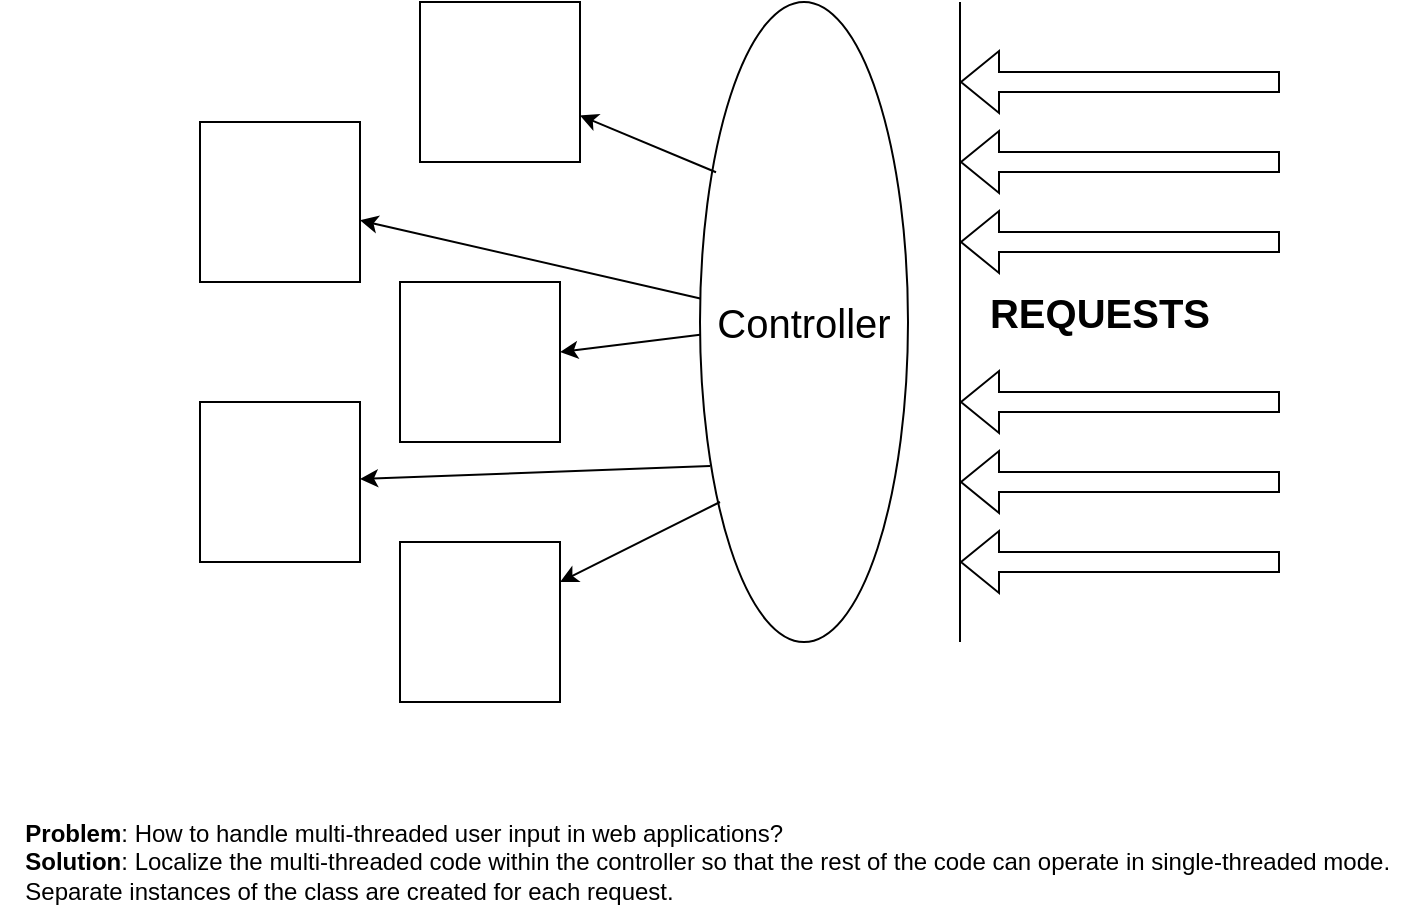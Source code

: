 <mxfile version="20.6.2" type="device"><diagram id="C5RBs43oDa-KdzZeNtuy" name="Page-1"><mxGraphModel dx="2062" dy="1202" grid="1" gridSize="10" guides="1" tooltips="1" connect="1" arrows="1" fold="1" page="1" pageScale="1" pageWidth="827" pageHeight="1169" math="0" shadow="0"><root><mxCell id="WIyWlLk6GJQsqaUBKTNV-0"/><mxCell id="WIyWlLk6GJQsqaUBKTNV-1" parent="WIyWlLk6GJQsqaUBKTNV-0"/><mxCell id="0tNFtu_YL_IUfNufug4u-0" value="&lt;div style=&quot;text-align: justify;&quot;&gt;&lt;b style=&quot;background-color: initial;&quot;&gt;Problem&lt;/b&gt;&lt;span style=&quot;background-color: initial;&quot;&gt;:&amp;nbsp;&lt;/span&gt;&lt;span style=&quot;background-color: initial;&quot;&gt;How to handle multi-threaded user input in web applications?&lt;/span&gt;&lt;/div&gt;&lt;div style=&quot;text-align: justify;&quot;&gt;&lt;b style=&quot;font-weight: bold; background-color: initial;&quot;&gt;Solution&lt;/b&gt;&lt;span style=&quot;background-color: initial;&quot;&gt;:&amp;nbsp;&lt;/span&gt;&lt;span style=&quot;background-color: initial;&quot;&gt;Localize the multi-threaded code within the controller so that the rest of the code can operate in single-threaded mode.&amp;nbsp;&lt;/span&gt;&lt;/div&gt;&lt;div style=&quot;text-align: justify;&quot;&gt;&lt;span style=&quot;background-color: initial;&quot;&gt;Separate instances of the class are created for each request.&lt;/span&gt;&lt;/div&gt;" style="text;html=1;align=center;verticalAlign=middle;resizable=0;points=[];autosize=1;strokeColor=none;fillColor=none;sketch=0;" parent="WIyWlLk6GJQsqaUBKTNV-1" vertex="1"><mxGeometry x="40" y="480" width="710" height="60" as="geometry"/></mxCell><mxCell id="fEq7mtsaMuW97fuWMZ8b-0" value="" style="endArrow=none;html=1;rounded=0;" edge="1" parent="WIyWlLk6GJQsqaUBKTNV-1"><mxGeometry width="50" height="50" relative="1" as="geometry"><mxPoint x="520" y="400" as="sourcePoint"/><mxPoint x="520" y="80" as="targetPoint"/></mxGeometry></mxCell><mxCell id="fEq7mtsaMuW97fuWMZ8b-2" value="" style="shape=flexArrow;endArrow=classic;html=1;rounded=0;" edge="1" parent="WIyWlLk6GJQsqaUBKTNV-1"><mxGeometry width="50" height="50" relative="1" as="geometry"><mxPoint x="680" y="120" as="sourcePoint"/><mxPoint x="520" y="120" as="targetPoint"/></mxGeometry></mxCell><mxCell id="fEq7mtsaMuW97fuWMZ8b-3" value="" style="shape=flexArrow;endArrow=classic;html=1;rounded=0;" edge="1" parent="WIyWlLk6GJQsqaUBKTNV-1"><mxGeometry width="50" height="50" relative="1" as="geometry"><mxPoint x="680" y="160" as="sourcePoint"/><mxPoint x="520" y="160" as="targetPoint"/></mxGeometry></mxCell><mxCell id="fEq7mtsaMuW97fuWMZ8b-4" value="" style="shape=flexArrow;endArrow=classic;html=1;rounded=0;" edge="1" parent="WIyWlLk6GJQsqaUBKTNV-1"><mxGeometry width="50" height="50" relative="1" as="geometry"><mxPoint x="680" y="200" as="sourcePoint"/><mxPoint x="520" y="200" as="targetPoint"/></mxGeometry></mxCell><mxCell id="fEq7mtsaMuW97fuWMZ8b-6" value="" style="shape=flexArrow;endArrow=classic;html=1;rounded=0;" edge="1" parent="WIyWlLk6GJQsqaUBKTNV-1"><mxGeometry width="50" height="50" relative="1" as="geometry"><mxPoint x="680" y="280" as="sourcePoint"/><mxPoint x="520" y="280" as="targetPoint"/></mxGeometry></mxCell><mxCell id="fEq7mtsaMuW97fuWMZ8b-7" value="" style="shape=flexArrow;endArrow=classic;html=1;rounded=0;" edge="1" parent="WIyWlLk6GJQsqaUBKTNV-1"><mxGeometry width="50" height="50" relative="1" as="geometry"><mxPoint x="680" y="320" as="sourcePoint"/><mxPoint x="520" y="320" as="targetPoint"/></mxGeometry></mxCell><mxCell id="fEq7mtsaMuW97fuWMZ8b-8" value="" style="shape=flexArrow;endArrow=classic;html=1;rounded=0;" edge="1" parent="WIyWlLk6GJQsqaUBKTNV-1"><mxGeometry width="50" height="50" relative="1" as="geometry"><mxPoint x="680" y="360" as="sourcePoint"/><mxPoint x="520" y="360" as="targetPoint"/></mxGeometry></mxCell><mxCell id="fEq7mtsaMuW97fuWMZ8b-9" value="&lt;font style=&quot;font-size: 20px;&quot;&gt;REQUESTS&lt;/font&gt;" style="text;html=1;strokeColor=none;fillColor=none;align=center;verticalAlign=middle;whiteSpace=wrap;rounded=0;fontStyle=1" vertex="1" parent="WIyWlLk6GJQsqaUBKTNV-1"><mxGeometry x="560" y="220" width="60" height="30" as="geometry"/></mxCell><mxCell id="fEq7mtsaMuW97fuWMZ8b-10" value="Controller" style="ellipse;whiteSpace=wrap;html=1;fontSize=20;" vertex="1" parent="WIyWlLk6GJQsqaUBKTNV-1"><mxGeometry x="390" y="80" width="104" height="320" as="geometry"/></mxCell><mxCell id="fEq7mtsaMuW97fuWMZ8b-11" value="" style="whiteSpace=wrap;html=1;aspect=fixed;fontSize=20;" vertex="1" parent="WIyWlLk6GJQsqaUBKTNV-1"><mxGeometry x="250" y="80" width="80" height="80" as="geometry"/></mxCell><mxCell id="fEq7mtsaMuW97fuWMZ8b-12" value="" style="whiteSpace=wrap;html=1;aspect=fixed;fontSize=20;" vertex="1" parent="WIyWlLk6GJQsqaUBKTNV-1"><mxGeometry x="140" y="140" width="80" height="80" as="geometry"/></mxCell><mxCell id="fEq7mtsaMuW97fuWMZ8b-13" value="" style="whiteSpace=wrap;html=1;aspect=fixed;fontSize=20;" vertex="1" parent="WIyWlLk6GJQsqaUBKTNV-1"><mxGeometry x="240" y="220" width="80" height="80" as="geometry"/></mxCell><mxCell id="fEq7mtsaMuW97fuWMZ8b-14" value="" style="whiteSpace=wrap;html=1;aspect=fixed;fontSize=20;" vertex="1" parent="WIyWlLk6GJQsqaUBKTNV-1"><mxGeometry x="140" y="280" width="80" height="80" as="geometry"/></mxCell><mxCell id="fEq7mtsaMuW97fuWMZ8b-15" value="" style="whiteSpace=wrap;html=1;aspect=fixed;fontSize=20;" vertex="1" parent="WIyWlLk6GJQsqaUBKTNV-1"><mxGeometry x="240" y="350" width="80" height="80" as="geometry"/></mxCell><mxCell id="fEq7mtsaMuW97fuWMZ8b-16" value="" style="endArrow=classic;html=1;rounded=0;fontSize=20;exitX=0.077;exitY=0.266;exitDx=0;exitDy=0;exitPerimeter=0;" edge="1" parent="WIyWlLk6GJQsqaUBKTNV-1" source="fEq7mtsaMuW97fuWMZ8b-10" target="fEq7mtsaMuW97fuWMZ8b-11"><mxGeometry width="50" height="50" relative="1" as="geometry"><mxPoint x="400" y="430" as="sourcePoint"/><mxPoint x="450" y="380" as="targetPoint"/></mxGeometry></mxCell><mxCell id="fEq7mtsaMuW97fuWMZ8b-17" value="" style="endArrow=classic;html=1;rounded=0;fontSize=20;" edge="1" parent="WIyWlLk6GJQsqaUBKTNV-1" source="fEq7mtsaMuW97fuWMZ8b-10" target="fEq7mtsaMuW97fuWMZ8b-12"><mxGeometry width="50" height="50" relative="1" as="geometry"><mxPoint x="408.008" y="175.12" as="sourcePoint"/><mxPoint x="340" y="146.71" as="targetPoint"/></mxGeometry></mxCell><mxCell id="fEq7mtsaMuW97fuWMZ8b-18" value="" style="endArrow=classic;html=1;rounded=0;fontSize=20;" edge="1" parent="WIyWlLk6GJQsqaUBKTNV-1" source="fEq7mtsaMuW97fuWMZ8b-10" target="fEq7mtsaMuW97fuWMZ8b-13"><mxGeometry width="50" height="50" relative="1" as="geometry"><mxPoint x="400.139" y="238.32" as="sourcePoint"/><mxPoint x="230" y="199.16" as="targetPoint"/></mxGeometry></mxCell><mxCell id="fEq7mtsaMuW97fuWMZ8b-19" value="" style="endArrow=classic;html=1;rounded=0;fontSize=20;exitX=0.048;exitY=0.725;exitDx=0;exitDy=0;exitPerimeter=0;" edge="1" parent="WIyWlLk6GJQsqaUBKTNV-1" source="fEq7mtsaMuW97fuWMZ8b-10" target="fEq7mtsaMuW97fuWMZ8b-14"><mxGeometry width="50" height="50" relative="1" as="geometry"><mxPoint x="400.041" y="256.388" as="sourcePoint"/><mxPoint x="330" y="265.062" as="targetPoint"/></mxGeometry></mxCell><mxCell id="fEq7mtsaMuW97fuWMZ8b-20" value="" style="endArrow=classic;html=1;rounded=0;fontSize=20;" edge="1" parent="WIyWlLk6GJQsqaUBKTNV-1" target="fEq7mtsaMuW97fuWMZ8b-15"><mxGeometry width="50" height="50" relative="1" as="geometry"><mxPoint x="400" y="330" as="sourcePoint"/><mxPoint x="230" y="328.512" as="targetPoint"/></mxGeometry></mxCell></root></mxGraphModel></diagram></mxfile>